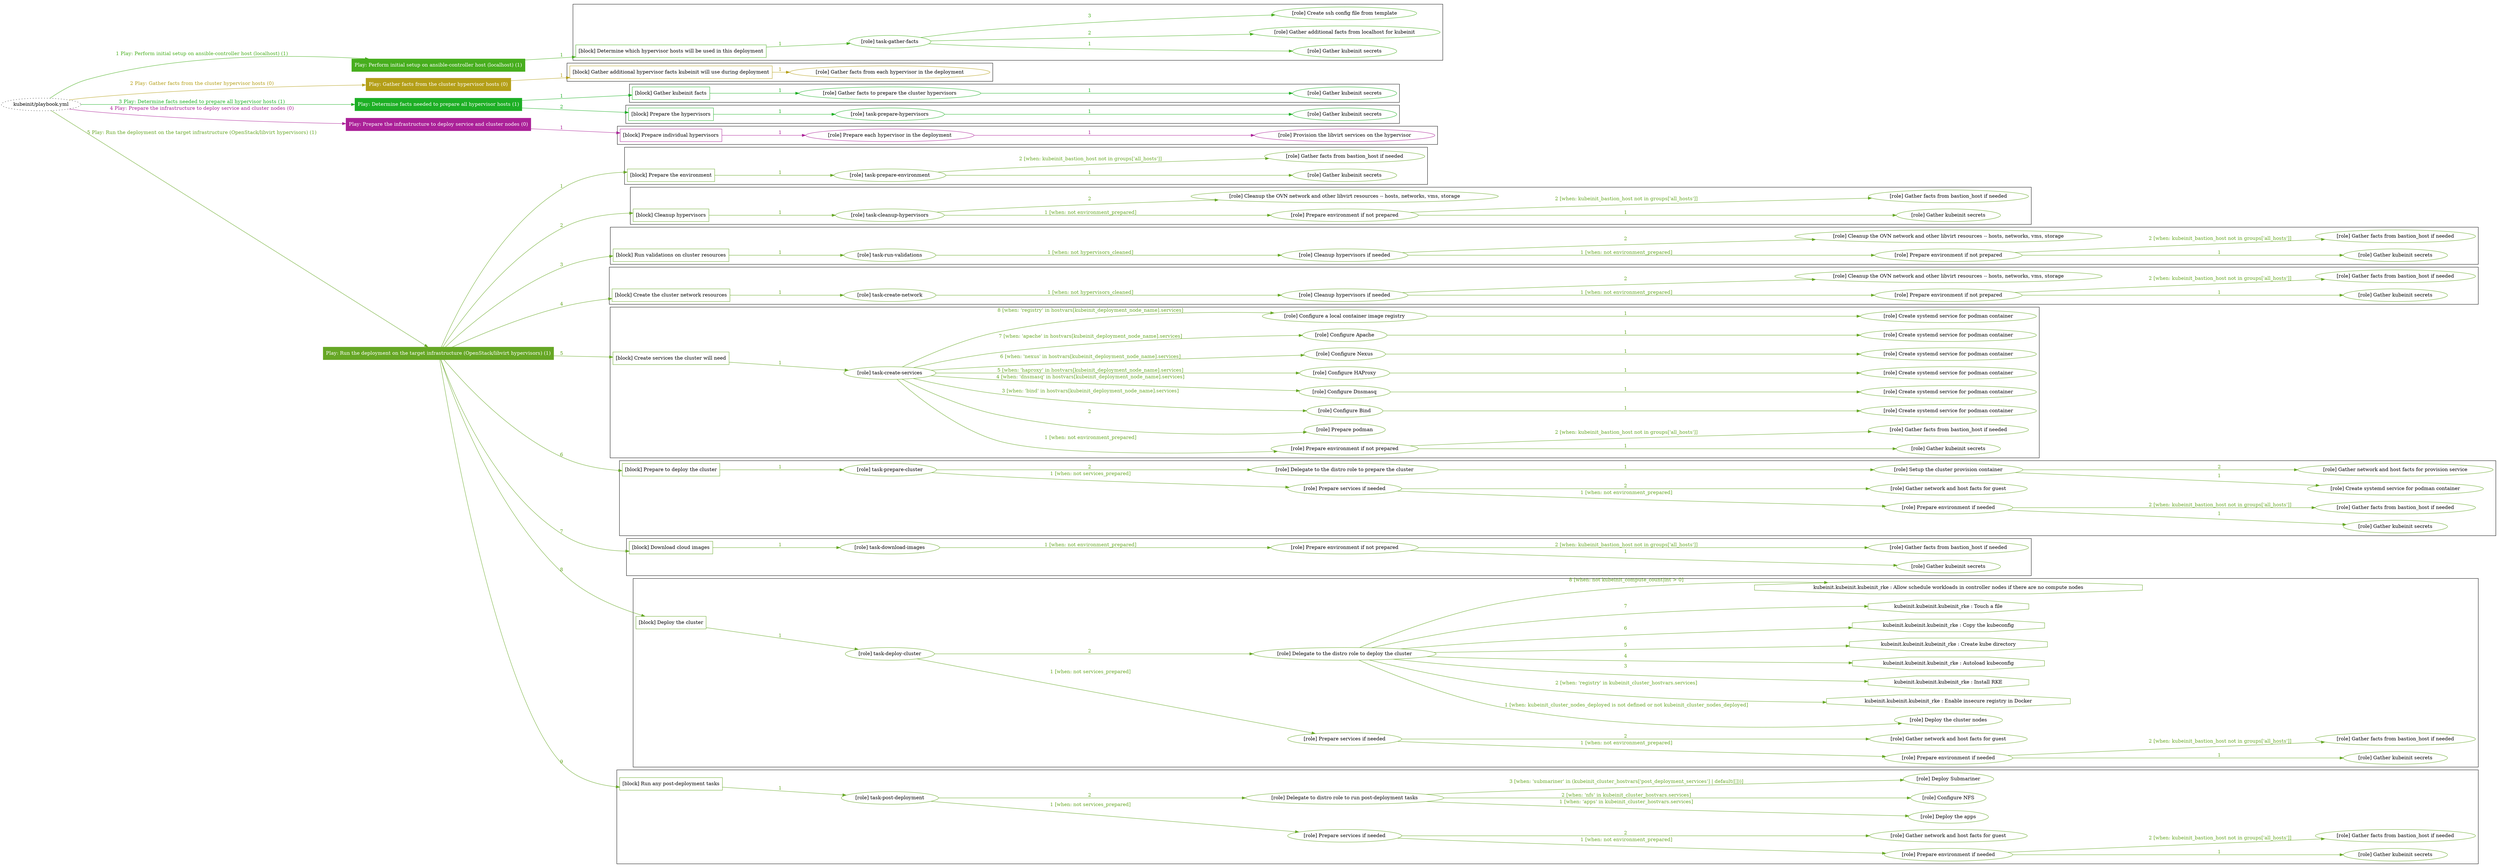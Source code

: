 digraph {
	graph [concentrate=true ordering=in rankdir=LR ratio=fill]
	edge [esep=5 sep=10]
	"kubeinit/playbook.yml" [URL="/home/runner/work/kubeinit/kubeinit/kubeinit/playbook.yml" id=playbook_a17501af style=dotted]
	"kubeinit/playbook.yml" -> play_a425b0bc [label="1 Play: Perform initial setup on ansible-controller host (localhost) (1)" color="#47ae1e" fontcolor="#47ae1e" id=edge_play_a425b0bc labeltooltip="1 Play: Perform initial setup on ansible-controller host (localhost) (1)" tooltip="1 Play: Perform initial setup on ansible-controller host (localhost) (1)"]
	subgraph "Play: Perform initial setup on ansible-controller host (localhost) (1)" {
		play_a425b0bc [label="Play: Perform initial setup on ansible-controller host (localhost) (1)" URL="/home/runner/work/kubeinit/kubeinit/kubeinit/playbook.yml" color="#47ae1e" fontcolor="#ffffff" id=play_a425b0bc shape=box style=filled tooltip=localhost]
		play_a425b0bc -> block_f30713b2 [label=1 color="#47ae1e" fontcolor="#47ae1e" id=edge_block_f30713b2 labeltooltip=1 tooltip=1]
		subgraph cluster_block_f30713b2 {
			block_f30713b2 [label="[block] Determine which hypervisor hosts will be used in this deployment" URL="/home/runner/work/kubeinit/kubeinit/kubeinit/playbook.yml" color="#47ae1e" id=block_f30713b2 labeltooltip="Determine which hypervisor hosts will be used in this deployment" shape=box tooltip="Determine which hypervisor hosts will be used in this deployment"]
			block_f30713b2 -> role_21f49ba6 [label="1 " color="#47ae1e" fontcolor="#47ae1e" id=edge_role_21f49ba6 labeltooltip="1 " tooltip="1 "]
			subgraph "task-gather-facts" {
				role_21f49ba6 [label="[role] task-gather-facts" URL="/home/runner/work/kubeinit/kubeinit/kubeinit/playbook.yml" color="#47ae1e" id=role_21f49ba6 tooltip="task-gather-facts"]
				role_21f49ba6 -> role_39035a90 [label="1 " color="#47ae1e" fontcolor="#47ae1e" id=edge_role_39035a90 labeltooltip="1 " tooltip="1 "]
				subgraph "Gather kubeinit secrets" {
					role_39035a90 [label="[role] Gather kubeinit secrets" URL="/home/runner/.ansible/collections/ansible_collections/kubeinit/kubeinit/roles/kubeinit_prepare/tasks/build_hypervisors_group.yml" color="#47ae1e" id=role_39035a90 tooltip="Gather kubeinit secrets"]
				}
				role_21f49ba6 -> role_f2910054 [label="2 " color="#47ae1e" fontcolor="#47ae1e" id=edge_role_f2910054 labeltooltip="2 " tooltip="2 "]
				subgraph "Gather additional facts from localhost for kubeinit" {
					role_f2910054 [label="[role] Gather additional facts from localhost for kubeinit" URL="/home/runner/.ansible/collections/ansible_collections/kubeinit/kubeinit/roles/kubeinit_prepare/tasks/build_hypervisors_group.yml" color="#47ae1e" id=role_f2910054 tooltip="Gather additional facts from localhost for kubeinit"]
				}
				role_21f49ba6 -> role_b19dc7e1 [label="3 " color="#47ae1e" fontcolor="#47ae1e" id=edge_role_b19dc7e1 labeltooltip="3 " tooltip="3 "]
				subgraph "Create ssh config file from template" {
					role_b19dc7e1 [label="[role] Create ssh config file from template" URL="/home/runner/.ansible/collections/ansible_collections/kubeinit/kubeinit/roles/kubeinit_prepare/tasks/build_hypervisors_group.yml" color="#47ae1e" id=role_b19dc7e1 tooltip="Create ssh config file from template"]
				}
			}
		}
	}
	"kubeinit/playbook.yml" -> play_ff141999 [label="2 Play: Gather facts from the cluster hypervisor hosts (0)" color="#b49f18" fontcolor="#b49f18" id=edge_play_ff141999 labeltooltip="2 Play: Gather facts from the cluster hypervisor hosts (0)" tooltip="2 Play: Gather facts from the cluster hypervisor hosts (0)"]
	subgraph "Play: Gather facts from the cluster hypervisor hosts (0)" {
		play_ff141999 [label="Play: Gather facts from the cluster hypervisor hosts (0)" URL="/home/runner/work/kubeinit/kubeinit/kubeinit/playbook.yml" color="#b49f18" fontcolor="#ffffff" id=play_ff141999 shape=box style=filled tooltip="Play: Gather facts from the cluster hypervisor hosts (0)"]
		play_ff141999 -> block_75dddd71 [label=1 color="#b49f18" fontcolor="#b49f18" id=edge_block_75dddd71 labeltooltip=1 tooltip=1]
		subgraph cluster_block_75dddd71 {
			block_75dddd71 [label="[block] Gather additional hypervisor facts kubeinit will use during deployment" URL="/home/runner/work/kubeinit/kubeinit/kubeinit/playbook.yml" color="#b49f18" id=block_75dddd71 labeltooltip="Gather additional hypervisor facts kubeinit will use during deployment" shape=box tooltip="Gather additional hypervisor facts kubeinit will use during deployment"]
			block_75dddd71 -> role_fde1452f [label="1 " color="#b49f18" fontcolor="#b49f18" id=edge_role_fde1452f labeltooltip="1 " tooltip="1 "]
			subgraph "Gather facts from each hypervisor in the deployment" {
				role_fde1452f [label="[role] Gather facts from each hypervisor in the deployment" URL="/home/runner/work/kubeinit/kubeinit/kubeinit/playbook.yml" color="#b49f18" id=role_fde1452f tooltip="Gather facts from each hypervisor in the deployment"]
			}
		}
	}
	"kubeinit/playbook.yml" -> play_1c02ec75 [label="3 Play: Determine facts needed to prepare all hypervisor hosts (1)" color="#1daf25" fontcolor="#1daf25" id=edge_play_1c02ec75 labeltooltip="3 Play: Determine facts needed to prepare all hypervisor hosts (1)" tooltip="3 Play: Determine facts needed to prepare all hypervisor hosts (1)"]
	subgraph "Play: Determine facts needed to prepare all hypervisor hosts (1)" {
		play_1c02ec75 [label="Play: Determine facts needed to prepare all hypervisor hosts (1)" URL="/home/runner/work/kubeinit/kubeinit/kubeinit/playbook.yml" color="#1daf25" fontcolor="#ffffff" id=play_1c02ec75 shape=box style=filled tooltip=localhost]
		play_1c02ec75 -> block_6c6e3f6b [label=1 color="#1daf25" fontcolor="#1daf25" id=edge_block_6c6e3f6b labeltooltip=1 tooltip=1]
		subgraph cluster_block_6c6e3f6b {
			block_6c6e3f6b [label="[block] Gather kubeinit facts" URL="/home/runner/work/kubeinit/kubeinit/kubeinit/playbook.yml" color="#1daf25" id=block_6c6e3f6b labeltooltip="Gather kubeinit facts" shape=box tooltip="Gather kubeinit facts"]
			block_6c6e3f6b -> role_f50adea2 [label="1 " color="#1daf25" fontcolor="#1daf25" id=edge_role_f50adea2 labeltooltip="1 " tooltip="1 "]
			subgraph "Gather facts to prepare the cluster hypervisors" {
				role_f50adea2 [label="[role] Gather facts to prepare the cluster hypervisors" URL="/home/runner/work/kubeinit/kubeinit/kubeinit/playbook.yml" color="#1daf25" id=role_f50adea2 tooltip="Gather facts to prepare the cluster hypervisors"]
				role_f50adea2 -> role_54843537 [label="1 " color="#1daf25" fontcolor="#1daf25" id=edge_role_54843537 labeltooltip="1 " tooltip="1 "]
				subgraph "Gather kubeinit secrets" {
					role_54843537 [label="[role] Gather kubeinit secrets" URL="/home/runner/.ansible/collections/ansible_collections/kubeinit/kubeinit/roles/kubeinit_prepare/tasks/gather_kubeinit_facts.yml" color="#1daf25" id=role_54843537 tooltip="Gather kubeinit secrets"]
				}
			}
		}
		play_1c02ec75 -> block_14ff261a [label=2 color="#1daf25" fontcolor="#1daf25" id=edge_block_14ff261a labeltooltip=2 tooltip=2]
		subgraph cluster_block_14ff261a {
			block_14ff261a [label="[block] Prepare the hypervisors" URL="/home/runner/work/kubeinit/kubeinit/kubeinit/playbook.yml" color="#1daf25" id=block_14ff261a labeltooltip="Prepare the hypervisors" shape=box tooltip="Prepare the hypervisors"]
			block_14ff261a -> role_8dc74bb5 [label="1 " color="#1daf25" fontcolor="#1daf25" id=edge_role_8dc74bb5 labeltooltip="1 " tooltip="1 "]
			subgraph "task-prepare-hypervisors" {
				role_8dc74bb5 [label="[role] task-prepare-hypervisors" URL="/home/runner/work/kubeinit/kubeinit/kubeinit/playbook.yml" color="#1daf25" id=role_8dc74bb5 tooltip="task-prepare-hypervisors"]
				role_8dc74bb5 -> role_51518aea [label="1 " color="#1daf25" fontcolor="#1daf25" id=edge_role_51518aea labeltooltip="1 " tooltip="1 "]
				subgraph "Gather kubeinit secrets" {
					role_51518aea [label="[role] Gather kubeinit secrets" URL="/home/runner/.ansible/collections/ansible_collections/kubeinit/kubeinit/roles/kubeinit_prepare/tasks/gather_kubeinit_facts.yml" color="#1daf25" id=role_51518aea tooltip="Gather kubeinit secrets"]
				}
			}
		}
	}
	"kubeinit/playbook.yml" -> play_9c629580 [label="4 Play: Prepare the infrastructure to deploy service and cluster nodes (0)" color="#ab2198" fontcolor="#ab2198" id=edge_play_9c629580 labeltooltip="4 Play: Prepare the infrastructure to deploy service and cluster nodes (0)" tooltip="4 Play: Prepare the infrastructure to deploy service and cluster nodes (0)"]
	subgraph "Play: Prepare the infrastructure to deploy service and cluster nodes (0)" {
		play_9c629580 [label="Play: Prepare the infrastructure to deploy service and cluster nodes (0)" URL="/home/runner/work/kubeinit/kubeinit/kubeinit/playbook.yml" color="#ab2198" fontcolor="#ffffff" id=play_9c629580 shape=box style=filled tooltip="Play: Prepare the infrastructure to deploy service and cluster nodes (0)"]
		play_9c629580 -> block_090718d2 [label=1 color="#ab2198" fontcolor="#ab2198" id=edge_block_090718d2 labeltooltip=1 tooltip=1]
		subgraph cluster_block_090718d2 {
			block_090718d2 [label="[block] Prepare individual hypervisors" URL="/home/runner/work/kubeinit/kubeinit/kubeinit/playbook.yml" color="#ab2198" id=block_090718d2 labeltooltip="Prepare individual hypervisors" shape=box tooltip="Prepare individual hypervisors"]
			block_090718d2 -> role_82b81a96 [label="1 " color="#ab2198" fontcolor="#ab2198" id=edge_role_82b81a96 labeltooltip="1 " tooltip="1 "]
			subgraph "Prepare each hypervisor in the deployment" {
				role_82b81a96 [label="[role] Prepare each hypervisor in the deployment" URL="/home/runner/work/kubeinit/kubeinit/kubeinit/playbook.yml" color="#ab2198" id=role_82b81a96 tooltip="Prepare each hypervisor in the deployment"]
				role_82b81a96 -> role_ad199af1 [label="1 " color="#ab2198" fontcolor="#ab2198" id=edge_role_ad199af1 labeltooltip="1 " tooltip="1 "]
				subgraph "Provision the libvirt services on the hypervisor" {
					role_ad199af1 [label="[role] Provision the libvirt services on the hypervisor" URL="/home/runner/.ansible/collections/ansible_collections/kubeinit/kubeinit/roles/kubeinit_prepare/tasks/prepare_hypervisor.yml" color="#ab2198" id=role_ad199af1 tooltip="Provision the libvirt services on the hypervisor"]
				}
			}
		}
	}
	"kubeinit/playbook.yml" -> play_6862c667 [label="5 Play: Run the deployment on the target infrastructure (OpenStack/libvirt hypervisors) (1)" color="#66a725" fontcolor="#66a725" id=edge_play_6862c667 labeltooltip="5 Play: Run the deployment on the target infrastructure (OpenStack/libvirt hypervisors) (1)" tooltip="5 Play: Run the deployment on the target infrastructure (OpenStack/libvirt hypervisors) (1)"]
	subgraph "Play: Run the deployment on the target infrastructure (OpenStack/libvirt hypervisors) (1)" {
		play_6862c667 [label="Play: Run the deployment on the target infrastructure (OpenStack/libvirt hypervisors) (1)" URL="/home/runner/work/kubeinit/kubeinit/kubeinit/playbook.yml" color="#66a725" fontcolor="#ffffff" id=play_6862c667 shape=box style=filled tooltip=localhost]
		play_6862c667 -> block_ff37c26b [label=1 color="#66a725" fontcolor="#66a725" id=edge_block_ff37c26b labeltooltip=1 tooltip=1]
		subgraph cluster_block_ff37c26b {
			block_ff37c26b [label="[block] Prepare the environment" URL="/home/runner/work/kubeinit/kubeinit/kubeinit/playbook.yml" color="#66a725" id=block_ff37c26b labeltooltip="Prepare the environment" shape=box tooltip="Prepare the environment"]
			block_ff37c26b -> role_331a2eb7 [label="1 " color="#66a725" fontcolor="#66a725" id=edge_role_331a2eb7 labeltooltip="1 " tooltip="1 "]
			subgraph "task-prepare-environment" {
				role_331a2eb7 [label="[role] task-prepare-environment" URL="/home/runner/work/kubeinit/kubeinit/kubeinit/playbook.yml" color="#66a725" id=role_331a2eb7 tooltip="task-prepare-environment"]
				role_331a2eb7 -> role_86209872 [label="1 " color="#66a725" fontcolor="#66a725" id=edge_role_86209872 labeltooltip="1 " tooltip="1 "]
				subgraph "Gather kubeinit secrets" {
					role_86209872 [label="[role] Gather kubeinit secrets" URL="/home/runner/.ansible/collections/ansible_collections/kubeinit/kubeinit/roles/kubeinit_prepare/tasks/gather_kubeinit_facts.yml" color="#66a725" id=role_86209872 tooltip="Gather kubeinit secrets"]
				}
				role_331a2eb7 -> role_d09ff226 [label="2 [when: kubeinit_bastion_host not in groups['all_hosts']]" color="#66a725" fontcolor="#66a725" id=edge_role_d09ff226 labeltooltip="2 [when: kubeinit_bastion_host not in groups['all_hosts']]" tooltip="2 [when: kubeinit_bastion_host not in groups['all_hosts']]"]
				subgraph "Gather facts from bastion_host if needed" {
					role_d09ff226 [label="[role] Gather facts from bastion_host if needed" URL="/home/runner/.ansible/collections/ansible_collections/kubeinit/kubeinit/roles/kubeinit_prepare/tasks/main.yml" color="#66a725" id=role_d09ff226 tooltip="Gather facts from bastion_host if needed"]
				}
			}
		}
		play_6862c667 -> block_8e8c7e09 [label=2 color="#66a725" fontcolor="#66a725" id=edge_block_8e8c7e09 labeltooltip=2 tooltip=2]
		subgraph cluster_block_8e8c7e09 {
			block_8e8c7e09 [label="[block] Cleanup hypervisors" URL="/home/runner/work/kubeinit/kubeinit/kubeinit/playbook.yml" color="#66a725" id=block_8e8c7e09 labeltooltip="Cleanup hypervisors" shape=box tooltip="Cleanup hypervisors"]
			block_8e8c7e09 -> role_cde73406 [label="1 " color="#66a725" fontcolor="#66a725" id=edge_role_cde73406 labeltooltip="1 " tooltip="1 "]
			subgraph "task-cleanup-hypervisors" {
				role_cde73406 [label="[role] task-cleanup-hypervisors" URL="/home/runner/work/kubeinit/kubeinit/kubeinit/playbook.yml" color="#66a725" id=role_cde73406 tooltip="task-cleanup-hypervisors"]
				role_cde73406 -> role_78aa7196 [label="1 [when: not environment_prepared]" color="#66a725" fontcolor="#66a725" id=edge_role_78aa7196 labeltooltip="1 [when: not environment_prepared]" tooltip="1 [when: not environment_prepared]"]
				subgraph "Prepare environment if not prepared" {
					role_78aa7196 [label="[role] Prepare environment if not prepared" URL="/home/runner/.ansible/collections/ansible_collections/kubeinit/kubeinit/roles/kubeinit_libvirt/tasks/cleanup_hypervisors.yml" color="#66a725" id=role_78aa7196 tooltip="Prepare environment if not prepared"]
					role_78aa7196 -> role_6d16c67d [label="1 " color="#66a725" fontcolor="#66a725" id=edge_role_6d16c67d labeltooltip="1 " tooltip="1 "]
					subgraph "Gather kubeinit secrets" {
						role_6d16c67d [label="[role] Gather kubeinit secrets" URL="/home/runner/.ansible/collections/ansible_collections/kubeinit/kubeinit/roles/kubeinit_prepare/tasks/gather_kubeinit_facts.yml" color="#66a725" id=role_6d16c67d tooltip="Gather kubeinit secrets"]
					}
					role_78aa7196 -> role_93374717 [label="2 [when: kubeinit_bastion_host not in groups['all_hosts']]" color="#66a725" fontcolor="#66a725" id=edge_role_93374717 labeltooltip="2 [when: kubeinit_bastion_host not in groups['all_hosts']]" tooltip="2 [when: kubeinit_bastion_host not in groups['all_hosts']]"]
					subgraph "Gather facts from bastion_host if needed" {
						role_93374717 [label="[role] Gather facts from bastion_host if needed" URL="/home/runner/.ansible/collections/ansible_collections/kubeinit/kubeinit/roles/kubeinit_prepare/tasks/main.yml" color="#66a725" id=role_93374717 tooltip="Gather facts from bastion_host if needed"]
					}
				}
				role_cde73406 -> role_2cb2236b [label="2 " color="#66a725" fontcolor="#66a725" id=edge_role_2cb2236b labeltooltip="2 " tooltip="2 "]
				subgraph "Cleanup the OVN network and other libvirt resources -- hosts, networks, vms, storage" {
					role_2cb2236b [label="[role] Cleanup the OVN network and other libvirt resources -- hosts, networks, vms, storage" URL="/home/runner/.ansible/collections/ansible_collections/kubeinit/kubeinit/roles/kubeinit_libvirt/tasks/cleanup_hypervisors.yml" color="#66a725" id=role_2cb2236b tooltip="Cleanup the OVN network and other libvirt resources -- hosts, networks, vms, storage"]
				}
			}
		}
		play_6862c667 -> block_8ee22a8a [label=3 color="#66a725" fontcolor="#66a725" id=edge_block_8ee22a8a labeltooltip=3 tooltip=3]
		subgraph cluster_block_8ee22a8a {
			block_8ee22a8a [label="[block] Run validations on cluster resources" URL="/home/runner/work/kubeinit/kubeinit/kubeinit/playbook.yml" color="#66a725" id=block_8ee22a8a labeltooltip="Run validations on cluster resources" shape=box tooltip="Run validations on cluster resources"]
			block_8ee22a8a -> role_f00c31df [label="1 " color="#66a725" fontcolor="#66a725" id=edge_role_f00c31df labeltooltip="1 " tooltip="1 "]
			subgraph "task-run-validations" {
				role_f00c31df [label="[role] task-run-validations" URL="/home/runner/work/kubeinit/kubeinit/kubeinit/playbook.yml" color="#66a725" id=role_f00c31df tooltip="task-run-validations"]
				role_f00c31df -> role_d36bffa2 [label="1 [when: not hypervisors_cleaned]" color="#66a725" fontcolor="#66a725" id=edge_role_d36bffa2 labeltooltip="1 [when: not hypervisors_cleaned]" tooltip="1 [when: not hypervisors_cleaned]"]
				subgraph "Cleanup hypervisors if needed" {
					role_d36bffa2 [label="[role] Cleanup hypervisors if needed" URL="/home/runner/.ansible/collections/ansible_collections/kubeinit/kubeinit/roles/kubeinit_validations/tasks/main.yml" color="#66a725" id=role_d36bffa2 tooltip="Cleanup hypervisors if needed"]
					role_d36bffa2 -> role_ab615abd [label="1 [when: not environment_prepared]" color="#66a725" fontcolor="#66a725" id=edge_role_ab615abd labeltooltip="1 [when: not environment_prepared]" tooltip="1 [when: not environment_prepared]"]
					subgraph "Prepare environment if not prepared" {
						role_ab615abd [label="[role] Prepare environment if not prepared" URL="/home/runner/.ansible/collections/ansible_collections/kubeinit/kubeinit/roles/kubeinit_libvirt/tasks/cleanup_hypervisors.yml" color="#66a725" id=role_ab615abd tooltip="Prepare environment if not prepared"]
						role_ab615abd -> role_02e88f71 [label="1 " color="#66a725" fontcolor="#66a725" id=edge_role_02e88f71 labeltooltip="1 " tooltip="1 "]
						subgraph "Gather kubeinit secrets" {
							role_02e88f71 [label="[role] Gather kubeinit secrets" URL="/home/runner/.ansible/collections/ansible_collections/kubeinit/kubeinit/roles/kubeinit_prepare/tasks/gather_kubeinit_facts.yml" color="#66a725" id=role_02e88f71 tooltip="Gather kubeinit secrets"]
						}
						role_ab615abd -> role_0ace9cf5 [label="2 [when: kubeinit_bastion_host not in groups['all_hosts']]" color="#66a725" fontcolor="#66a725" id=edge_role_0ace9cf5 labeltooltip="2 [when: kubeinit_bastion_host not in groups['all_hosts']]" tooltip="2 [when: kubeinit_bastion_host not in groups['all_hosts']]"]
						subgraph "Gather facts from bastion_host if needed" {
							role_0ace9cf5 [label="[role] Gather facts from bastion_host if needed" URL="/home/runner/.ansible/collections/ansible_collections/kubeinit/kubeinit/roles/kubeinit_prepare/tasks/main.yml" color="#66a725" id=role_0ace9cf5 tooltip="Gather facts from bastion_host if needed"]
						}
					}
					role_d36bffa2 -> role_b1eb4d47 [label="2 " color="#66a725" fontcolor="#66a725" id=edge_role_b1eb4d47 labeltooltip="2 " tooltip="2 "]
					subgraph "Cleanup the OVN network and other libvirt resources -- hosts, networks, vms, storage" {
						role_b1eb4d47 [label="[role] Cleanup the OVN network and other libvirt resources -- hosts, networks, vms, storage" URL="/home/runner/.ansible/collections/ansible_collections/kubeinit/kubeinit/roles/kubeinit_libvirt/tasks/cleanup_hypervisors.yml" color="#66a725" id=role_b1eb4d47 tooltip="Cleanup the OVN network and other libvirt resources -- hosts, networks, vms, storage"]
					}
				}
			}
		}
		play_6862c667 -> block_31763632 [label=4 color="#66a725" fontcolor="#66a725" id=edge_block_31763632 labeltooltip=4 tooltip=4]
		subgraph cluster_block_31763632 {
			block_31763632 [label="[block] Create the cluster network resources" URL="/home/runner/work/kubeinit/kubeinit/kubeinit/playbook.yml" color="#66a725" id=block_31763632 labeltooltip="Create the cluster network resources" shape=box tooltip="Create the cluster network resources"]
			block_31763632 -> role_ea3125db [label="1 " color="#66a725" fontcolor="#66a725" id=edge_role_ea3125db labeltooltip="1 " tooltip="1 "]
			subgraph "task-create-network" {
				role_ea3125db [label="[role] task-create-network" URL="/home/runner/work/kubeinit/kubeinit/kubeinit/playbook.yml" color="#66a725" id=role_ea3125db tooltip="task-create-network"]
				role_ea3125db -> role_82caabde [label="1 [when: not hypervisors_cleaned]" color="#66a725" fontcolor="#66a725" id=edge_role_82caabde labeltooltip="1 [when: not hypervisors_cleaned]" tooltip="1 [when: not hypervisors_cleaned]"]
				subgraph "Cleanup hypervisors if needed" {
					role_82caabde [label="[role] Cleanup hypervisors if needed" URL="/home/runner/.ansible/collections/ansible_collections/kubeinit/kubeinit/roles/kubeinit_libvirt/tasks/create_network.yml" color="#66a725" id=role_82caabde tooltip="Cleanup hypervisors if needed"]
					role_82caabde -> role_e915fe1d [label="1 [when: not environment_prepared]" color="#66a725" fontcolor="#66a725" id=edge_role_e915fe1d labeltooltip="1 [when: not environment_prepared]" tooltip="1 [when: not environment_prepared]"]
					subgraph "Prepare environment if not prepared" {
						role_e915fe1d [label="[role] Prepare environment if not prepared" URL="/home/runner/.ansible/collections/ansible_collections/kubeinit/kubeinit/roles/kubeinit_libvirt/tasks/cleanup_hypervisors.yml" color="#66a725" id=role_e915fe1d tooltip="Prepare environment if not prepared"]
						role_e915fe1d -> role_2a0c9ef2 [label="1 " color="#66a725" fontcolor="#66a725" id=edge_role_2a0c9ef2 labeltooltip="1 " tooltip="1 "]
						subgraph "Gather kubeinit secrets" {
							role_2a0c9ef2 [label="[role] Gather kubeinit secrets" URL="/home/runner/.ansible/collections/ansible_collections/kubeinit/kubeinit/roles/kubeinit_prepare/tasks/gather_kubeinit_facts.yml" color="#66a725" id=role_2a0c9ef2 tooltip="Gather kubeinit secrets"]
						}
						role_e915fe1d -> role_aa5284b7 [label="2 [when: kubeinit_bastion_host not in groups['all_hosts']]" color="#66a725" fontcolor="#66a725" id=edge_role_aa5284b7 labeltooltip="2 [when: kubeinit_bastion_host not in groups['all_hosts']]" tooltip="2 [when: kubeinit_bastion_host not in groups['all_hosts']]"]
						subgraph "Gather facts from bastion_host if needed" {
							role_aa5284b7 [label="[role] Gather facts from bastion_host if needed" URL="/home/runner/.ansible/collections/ansible_collections/kubeinit/kubeinit/roles/kubeinit_prepare/tasks/main.yml" color="#66a725" id=role_aa5284b7 tooltip="Gather facts from bastion_host if needed"]
						}
					}
					role_82caabde -> role_c03de298 [label="2 " color="#66a725" fontcolor="#66a725" id=edge_role_c03de298 labeltooltip="2 " tooltip="2 "]
					subgraph "Cleanup the OVN network and other libvirt resources -- hosts, networks, vms, storage" {
						role_c03de298 [label="[role] Cleanup the OVN network and other libvirt resources -- hosts, networks, vms, storage" URL="/home/runner/.ansible/collections/ansible_collections/kubeinit/kubeinit/roles/kubeinit_libvirt/tasks/cleanup_hypervisors.yml" color="#66a725" id=role_c03de298 tooltip="Cleanup the OVN network and other libvirt resources -- hosts, networks, vms, storage"]
					}
				}
			}
		}
		play_6862c667 -> block_f4686b09 [label=5 color="#66a725" fontcolor="#66a725" id=edge_block_f4686b09 labeltooltip=5 tooltip=5]
		subgraph cluster_block_f4686b09 {
			block_f4686b09 [label="[block] Create services the cluster will need" URL="/home/runner/work/kubeinit/kubeinit/kubeinit/playbook.yml" color="#66a725" id=block_f4686b09 labeltooltip="Create services the cluster will need" shape=box tooltip="Create services the cluster will need"]
			block_f4686b09 -> role_833e6f4a [label="1 " color="#66a725" fontcolor="#66a725" id=edge_role_833e6f4a labeltooltip="1 " tooltip="1 "]
			subgraph "task-create-services" {
				role_833e6f4a [label="[role] task-create-services" URL="/home/runner/work/kubeinit/kubeinit/kubeinit/playbook.yml" color="#66a725" id=role_833e6f4a tooltip="task-create-services"]
				role_833e6f4a -> role_0470b2de [label="1 [when: not environment_prepared]" color="#66a725" fontcolor="#66a725" id=edge_role_0470b2de labeltooltip="1 [when: not environment_prepared]" tooltip="1 [when: not environment_prepared]"]
				subgraph "Prepare environment if not prepared" {
					role_0470b2de [label="[role] Prepare environment if not prepared" URL="/home/runner/.ansible/collections/ansible_collections/kubeinit/kubeinit/roles/kubeinit_services/tasks/main.yml" color="#66a725" id=role_0470b2de tooltip="Prepare environment if not prepared"]
					role_0470b2de -> role_0845f33a [label="1 " color="#66a725" fontcolor="#66a725" id=edge_role_0845f33a labeltooltip="1 " tooltip="1 "]
					subgraph "Gather kubeinit secrets" {
						role_0845f33a [label="[role] Gather kubeinit secrets" URL="/home/runner/.ansible/collections/ansible_collections/kubeinit/kubeinit/roles/kubeinit_prepare/tasks/gather_kubeinit_facts.yml" color="#66a725" id=role_0845f33a tooltip="Gather kubeinit secrets"]
					}
					role_0470b2de -> role_fc055291 [label="2 [when: kubeinit_bastion_host not in groups['all_hosts']]" color="#66a725" fontcolor="#66a725" id=edge_role_fc055291 labeltooltip="2 [when: kubeinit_bastion_host not in groups['all_hosts']]" tooltip="2 [when: kubeinit_bastion_host not in groups['all_hosts']]"]
					subgraph "Gather facts from bastion_host if needed" {
						role_fc055291 [label="[role] Gather facts from bastion_host if needed" URL="/home/runner/.ansible/collections/ansible_collections/kubeinit/kubeinit/roles/kubeinit_prepare/tasks/main.yml" color="#66a725" id=role_fc055291 tooltip="Gather facts from bastion_host if needed"]
					}
				}
				role_833e6f4a -> role_fbb5a46b [label="2 " color="#66a725" fontcolor="#66a725" id=edge_role_fbb5a46b labeltooltip="2 " tooltip="2 "]
				subgraph "Prepare podman" {
					role_fbb5a46b [label="[role] Prepare podman" URL="/home/runner/.ansible/collections/ansible_collections/kubeinit/kubeinit/roles/kubeinit_services/tasks/00_create_service_pod.yml" color="#66a725" id=role_fbb5a46b tooltip="Prepare podman"]
				}
				role_833e6f4a -> role_197f97fe [label="3 [when: 'bind' in hostvars[kubeinit_deployment_node_name].services]" color="#66a725" fontcolor="#66a725" id=edge_role_197f97fe labeltooltip="3 [when: 'bind' in hostvars[kubeinit_deployment_node_name].services]" tooltip="3 [when: 'bind' in hostvars[kubeinit_deployment_node_name].services]"]
				subgraph "Configure Bind" {
					role_197f97fe [label="[role] Configure Bind" URL="/home/runner/.ansible/collections/ansible_collections/kubeinit/kubeinit/roles/kubeinit_services/tasks/start_services_containers.yml" color="#66a725" id=role_197f97fe tooltip="Configure Bind"]
					role_197f97fe -> role_156ed477 [label="1 " color="#66a725" fontcolor="#66a725" id=edge_role_156ed477 labeltooltip="1 " tooltip="1 "]
					subgraph "Create systemd service for podman container" {
						role_156ed477 [label="[role] Create systemd service for podman container" URL="/home/runner/.ansible/collections/ansible_collections/kubeinit/kubeinit/roles/kubeinit_bind/tasks/main.yml" color="#66a725" id=role_156ed477 tooltip="Create systemd service for podman container"]
					}
				}
				role_833e6f4a -> role_e2a2a304 [label="4 [when: 'dnsmasq' in hostvars[kubeinit_deployment_node_name].services]" color="#66a725" fontcolor="#66a725" id=edge_role_e2a2a304 labeltooltip="4 [when: 'dnsmasq' in hostvars[kubeinit_deployment_node_name].services]" tooltip="4 [when: 'dnsmasq' in hostvars[kubeinit_deployment_node_name].services]"]
				subgraph "Configure Dnsmasq" {
					role_e2a2a304 [label="[role] Configure Dnsmasq" URL="/home/runner/.ansible/collections/ansible_collections/kubeinit/kubeinit/roles/kubeinit_services/tasks/start_services_containers.yml" color="#66a725" id=role_e2a2a304 tooltip="Configure Dnsmasq"]
					role_e2a2a304 -> role_58482ee5 [label="1 " color="#66a725" fontcolor="#66a725" id=edge_role_58482ee5 labeltooltip="1 " tooltip="1 "]
					subgraph "Create systemd service for podman container" {
						role_58482ee5 [label="[role] Create systemd service for podman container" URL="/home/runner/.ansible/collections/ansible_collections/kubeinit/kubeinit/roles/kubeinit_dnsmasq/tasks/main.yml" color="#66a725" id=role_58482ee5 tooltip="Create systemd service for podman container"]
					}
				}
				role_833e6f4a -> role_3206b398 [label="5 [when: 'haproxy' in hostvars[kubeinit_deployment_node_name].services]" color="#66a725" fontcolor="#66a725" id=edge_role_3206b398 labeltooltip="5 [when: 'haproxy' in hostvars[kubeinit_deployment_node_name].services]" tooltip="5 [when: 'haproxy' in hostvars[kubeinit_deployment_node_name].services]"]
				subgraph "Configure HAProxy" {
					role_3206b398 [label="[role] Configure HAProxy" URL="/home/runner/.ansible/collections/ansible_collections/kubeinit/kubeinit/roles/kubeinit_services/tasks/start_services_containers.yml" color="#66a725" id=role_3206b398 tooltip="Configure HAProxy"]
					role_3206b398 -> role_a17c1419 [label="1 " color="#66a725" fontcolor="#66a725" id=edge_role_a17c1419 labeltooltip="1 " tooltip="1 "]
					subgraph "Create systemd service for podman container" {
						role_a17c1419 [label="[role] Create systemd service for podman container" URL="/home/runner/.ansible/collections/ansible_collections/kubeinit/kubeinit/roles/kubeinit_haproxy/tasks/main.yml" color="#66a725" id=role_a17c1419 tooltip="Create systemd service for podman container"]
					}
				}
				role_833e6f4a -> role_7999ce74 [label="6 [when: 'nexus' in hostvars[kubeinit_deployment_node_name].services]" color="#66a725" fontcolor="#66a725" id=edge_role_7999ce74 labeltooltip="6 [when: 'nexus' in hostvars[kubeinit_deployment_node_name].services]" tooltip="6 [when: 'nexus' in hostvars[kubeinit_deployment_node_name].services]"]
				subgraph "Configure Nexus" {
					role_7999ce74 [label="[role] Configure Nexus" URL="/home/runner/.ansible/collections/ansible_collections/kubeinit/kubeinit/roles/kubeinit_services/tasks/start_services_containers.yml" color="#66a725" id=role_7999ce74 tooltip="Configure Nexus"]
					role_7999ce74 -> role_3c37fe48 [label="1 " color="#66a725" fontcolor="#66a725" id=edge_role_3c37fe48 labeltooltip="1 " tooltip="1 "]
					subgraph "Create systemd service for podman container" {
						role_3c37fe48 [label="[role] Create systemd service for podman container" URL="/home/runner/.ansible/collections/ansible_collections/kubeinit/kubeinit/roles/kubeinit_nexus/tasks/main.yml" color="#66a725" id=role_3c37fe48 tooltip="Create systemd service for podman container"]
					}
				}
				role_833e6f4a -> role_ea4feefc [label="7 [when: 'apache' in hostvars[kubeinit_deployment_node_name].services]" color="#66a725" fontcolor="#66a725" id=edge_role_ea4feefc labeltooltip="7 [when: 'apache' in hostvars[kubeinit_deployment_node_name].services]" tooltip="7 [when: 'apache' in hostvars[kubeinit_deployment_node_name].services]"]
				subgraph "Configure Apache" {
					role_ea4feefc [label="[role] Configure Apache" URL="/home/runner/.ansible/collections/ansible_collections/kubeinit/kubeinit/roles/kubeinit_services/tasks/start_services_containers.yml" color="#66a725" id=role_ea4feefc tooltip="Configure Apache"]
					role_ea4feefc -> role_f9ad67cc [label="1 " color="#66a725" fontcolor="#66a725" id=edge_role_f9ad67cc labeltooltip="1 " tooltip="1 "]
					subgraph "Create systemd service for podman container" {
						role_f9ad67cc [label="[role] Create systemd service for podman container" URL="/home/runner/.ansible/collections/ansible_collections/kubeinit/kubeinit/roles/kubeinit_apache/tasks/main.yml" color="#66a725" id=role_f9ad67cc tooltip="Create systemd service for podman container"]
					}
				}
				role_833e6f4a -> role_53ea17f0 [label="8 [when: 'registry' in hostvars[kubeinit_deployment_node_name].services]" color="#66a725" fontcolor="#66a725" id=edge_role_53ea17f0 labeltooltip="8 [when: 'registry' in hostvars[kubeinit_deployment_node_name].services]" tooltip="8 [when: 'registry' in hostvars[kubeinit_deployment_node_name].services]"]
				subgraph "Configure a local container image registry" {
					role_53ea17f0 [label="[role] Configure a local container image registry" URL="/home/runner/.ansible/collections/ansible_collections/kubeinit/kubeinit/roles/kubeinit_services/tasks/start_services_containers.yml" color="#66a725" id=role_53ea17f0 tooltip="Configure a local container image registry"]
					role_53ea17f0 -> role_e7ce8ce9 [label="1 " color="#66a725" fontcolor="#66a725" id=edge_role_e7ce8ce9 labeltooltip="1 " tooltip="1 "]
					subgraph "Create systemd service for podman container" {
						role_e7ce8ce9 [label="[role] Create systemd service for podman container" URL="/home/runner/.ansible/collections/ansible_collections/kubeinit/kubeinit/roles/kubeinit_registry/tasks/main.yml" color="#66a725" id=role_e7ce8ce9 tooltip="Create systemd service for podman container"]
					}
				}
			}
		}
		play_6862c667 -> block_803d160e [label=6 color="#66a725" fontcolor="#66a725" id=edge_block_803d160e labeltooltip=6 tooltip=6]
		subgraph cluster_block_803d160e {
			block_803d160e [label="[block] Prepare to deploy the cluster" URL="/home/runner/work/kubeinit/kubeinit/kubeinit/playbook.yml" color="#66a725" id=block_803d160e labeltooltip="Prepare to deploy the cluster" shape=box tooltip="Prepare to deploy the cluster"]
			block_803d160e -> role_82865b90 [label="1 " color="#66a725" fontcolor="#66a725" id=edge_role_82865b90 labeltooltip="1 " tooltip="1 "]
			subgraph "task-prepare-cluster" {
				role_82865b90 [label="[role] task-prepare-cluster" URL="/home/runner/work/kubeinit/kubeinit/kubeinit/playbook.yml" color="#66a725" id=role_82865b90 tooltip="task-prepare-cluster"]
				role_82865b90 -> role_f805be21 [label="1 [when: not services_prepared]" color="#66a725" fontcolor="#66a725" id=edge_role_f805be21 labeltooltip="1 [when: not services_prepared]" tooltip="1 [when: not services_prepared]"]
				subgraph "Prepare services if needed" {
					role_f805be21 [label="[role] Prepare services if needed" URL="/home/runner/.ansible/collections/ansible_collections/kubeinit/kubeinit/roles/kubeinit_prepare/tasks/prepare_cluster.yml" color="#66a725" id=role_f805be21 tooltip="Prepare services if needed"]
					role_f805be21 -> role_5bef09c6 [label="1 [when: not environment_prepared]" color="#66a725" fontcolor="#66a725" id=edge_role_5bef09c6 labeltooltip="1 [when: not environment_prepared]" tooltip="1 [when: not environment_prepared]"]
					subgraph "Prepare environment if needed" {
						role_5bef09c6 [label="[role] Prepare environment if needed" URL="/home/runner/.ansible/collections/ansible_collections/kubeinit/kubeinit/roles/kubeinit_services/tasks/prepare_services.yml" color="#66a725" id=role_5bef09c6 tooltip="Prepare environment if needed"]
						role_5bef09c6 -> role_b2b9bef1 [label="1 " color="#66a725" fontcolor="#66a725" id=edge_role_b2b9bef1 labeltooltip="1 " tooltip="1 "]
						subgraph "Gather kubeinit secrets" {
							role_b2b9bef1 [label="[role] Gather kubeinit secrets" URL="/home/runner/.ansible/collections/ansible_collections/kubeinit/kubeinit/roles/kubeinit_prepare/tasks/gather_kubeinit_facts.yml" color="#66a725" id=role_b2b9bef1 tooltip="Gather kubeinit secrets"]
						}
						role_5bef09c6 -> role_bf205973 [label="2 [when: kubeinit_bastion_host not in groups['all_hosts']]" color="#66a725" fontcolor="#66a725" id=edge_role_bf205973 labeltooltip="2 [when: kubeinit_bastion_host not in groups['all_hosts']]" tooltip="2 [when: kubeinit_bastion_host not in groups['all_hosts']]"]
						subgraph "Gather facts from bastion_host if needed" {
							role_bf205973 [label="[role] Gather facts from bastion_host if needed" URL="/home/runner/.ansible/collections/ansible_collections/kubeinit/kubeinit/roles/kubeinit_prepare/tasks/main.yml" color="#66a725" id=role_bf205973 tooltip="Gather facts from bastion_host if needed"]
						}
					}
					role_f805be21 -> role_dc6b4b3f [label="2 " color="#66a725" fontcolor="#66a725" id=edge_role_dc6b4b3f labeltooltip="2 " tooltip="2 "]
					subgraph "Gather network and host facts for guest" {
						role_dc6b4b3f [label="[role] Gather network and host facts for guest" URL="/home/runner/.ansible/collections/ansible_collections/kubeinit/kubeinit/roles/kubeinit_services/tasks/prepare_services.yml" color="#66a725" id=role_dc6b4b3f tooltip="Gather network and host facts for guest"]
					}
				}
				role_82865b90 -> role_bf1aad00 [label="2 " color="#66a725" fontcolor="#66a725" id=edge_role_bf1aad00 labeltooltip="2 " tooltip="2 "]
				subgraph "Delegate to the distro role to prepare the cluster" {
					role_bf1aad00 [label="[role] Delegate to the distro role to prepare the cluster" URL="/home/runner/.ansible/collections/ansible_collections/kubeinit/kubeinit/roles/kubeinit_prepare/tasks/prepare_cluster.yml" color="#66a725" id=role_bf1aad00 tooltip="Delegate to the distro role to prepare the cluster"]
					role_bf1aad00 -> role_84c1441e [label="1 " color="#66a725" fontcolor="#66a725" id=edge_role_84c1441e labeltooltip="1 " tooltip="1 "]
					subgraph "Setup the cluster provision container" {
						role_84c1441e [label="[role] Setup the cluster provision container" URL="/home/runner/.ansible/collections/ansible_collections/kubeinit/kubeinit/roles/kubeinit_rke/tasks/prepare_cluster.yml" color="#66a725" id=role_84c1441e tooltip="Setup the cluster provision container"]
						role_84c1441e -> role_40c089d0 [label="1 " color="#66a725" fontcolor="#66a725" id=edge_role_40c089d0 labeltooltip="1 " tooltip="1 "]
						subgraph "Create systemd service for podman container" {
							role_40c089d0 [label="[role] Create systemd service for podman container" URL="/home/runner/.ansible/collections/ansible_collections/kubeinit/kubeinit/roles/kubeinit_services/tasks/create_provision_container.yml" color="#66a725" id=role_40c089d0 tooltip="Create systemd service for podman container"]
						}
						role_84c1441e -> role_e625322d [label="2 " color="#66a725" fontcolor="#66a725" id=edge_role_e625322d labeltooltip="2 " tooltip="2 "]
						subgraph "Gather network and host facts for provision service" {
							role_e625322d [label="[role] Gather network and host facts for provision service" URL="/home/runner/.ansible/collections/ansible_collections/kubeinit/kubeinit/roles/kubeinit_services/tasks/create_provision_container.yml" color="#66a725" id=role_e625322d tooltip="Gather network and host facts for provision service"]
						}
					}
				}
			}
		}
		play_6862c667 -> block_e2d589c9 [label=7 color="#66a725" fontcolor="#66a725" id=edge_block_e2d589c9 labeltooltip=7 tooltip=7]
		subgraph cluster_block_e2d589c9 {
			block_e2d589c9 [label="[block] Download cloud images" URL="/home/runner/work/kubeinit/kubeinit/kubeinit/playbook.yml" color="#66a725" id=block_e2d589c9 labeltooltip="Download cloud images" shape=box tooltip="Download cloud images"]
			block_e2d589c9 -> role_d75f4612 [label="1 " color="#66a725" fontcolor="#66a725" id=edge_role_d75f4612 labeltooltip="1 " tooltip="1 "]
			subgraph "task-download-images" {
				role_d75f4612 [label="[role] task-download-images" URL="/home/runner/work/kubeinit/kubeinit/kubeinit/playbook.yml" color="#66a725" id=role_d75f4612 tooltip="task-download-images"]
				role_d75f4612 -> role_818ee013 [label="1 [when: not environment_prepared]" color="#66a725" fontcolor="#66a725" id=edge_role_818ee013 labeltooltip="1 [when: not environment_prepared]" tooltip="1 [when: not environment_prepared]"]
				subgraph "Prepare environment if not prepared" {
					role_818ee013 [label="[role] Prepare environment if not prepared" URL="/home/runner/.ansible/collections/ansible_collections/kubeinit/kubeinit/roles/kubeinit_libvirt/tasks/download_cloud_images.yml" color="#66a725" id=role_818ee013 tooltip="Prepare environment if not prepared"]
					role_818ee013 -> role_ed296dc4 [label="1 " color="#66a725" fontcolor="#66a725" id=edge_role_ed296dc4 labeltooltip="1 " tooltip="1 "]
					subgraph "Gather kubeinit secrets" {
						role_ed296dc4 [label="[role] Gather kubeinit secrets" URL="/home/runner/.ansible/collections/ansible_collections/kubeinit/kubeinit/roles/kubeinit_prepare/tasks/gather_kubeinit_facts.yml" color="#66a725" id=role_ed296dc4 tooltip="Gather kubeinit secrets"]
					}
					role_818ee013 -> role_0e1adf79 [label="2 [when: kubeinit_bastion_host not in groups['all_hosts']]" color="#66a725" fontcolor="#66a725" id=edge_role_0e1adf79 labeltooltip="2 [when: kubeinit_bastion_host not in groups['all_hosts']]" tooltip="2 [when: kubeinit_bastion_host not in groups['all_hosts']]"]
					subgraph "Gather facts from bastion_host if needed" {
						role_0e1adf79 [label="[role] Gather facts from bastion_host if needed" URL="/home/runner/.ansible/collections/ansible_collections/kubeinit/kubeinit/roles/kubeinit_prepare/tasks/main.yml" color="#66a725" id=role_0e1adf79 tooltip="Gather facts from bastion_host if needed"]
					}
				}
			}
		}
		play_6862c667 -> block_0fbbf7e3 [label=8 color="#66a725" fontcolor="#66a725" id=edge_block_0fbbf7e3 labeltooltip=8 tooltip=8]
		subgraph cluster_block_0fbbf7e3 {
			block_0fbbf7e3 [label="[block] Deploy the cluster" URL="/home/runner/work/kubeinit/kubeinit/kubeinit/playbook.yml" color="#66a725" id=block_0fbbf7e3 labeltooltip="Deploy the cluster" shape=box tooltip="Deploy the cluster"]
			block_0fbbf7e3 -> role_1a9677ff [label="1 " color="#66a725" fontcolor="#66a725" id=edge_role_1a9677ff labeltooltip="1 " tooltip="1 "]
			subgraph "task-deploy-cluster" {
				role_1a9677ff [label="[role] task-deploy-cluster" URL="/home/runner/work/kubeinit/kubeinit/kubeinit/playbook.yml" color="#66a725" id=role_1a9677ff tooltip="task-deploy-cluster"]
				role_1a9677ff -> role_5ab8265a [label="1 [when: not services_prepared]" color="#66a725" fontcolor="#66a725" id=edge_role_5ab8265a labeltooltip="1 [when: not services_prepared]" tooltip="1 [when: not services_prepared]"]
				subgraph "Prepare services if needed" {
					role_5ab8265a [label="[role] Prepare services if needed" URL="/home/runner/.ansible/collections/ansible_collections/kubeinit/kubeinit/roles/kubeinit_prepare/tasks/deploy_cluster.yml" color="#66a725" id=role_5ab8265a tooltip="Prepare services if needed"]
					role_5ab8265a -> role_b8685722 [label="1 [when: not environment_prepared]" color="#66a725" fontcolor="#66a725" id=edge_role_b8685722 labeltooltip="1 [when: not environment_prepared]" tooltip="1 [when: not environment_prepared]"]
					subgraph "Prepare environment if needed" {
						role_b8685722 [label="[role] Prepare environment if needed" URL="/home/runner/.ansible/collections/ansible_collections/kubeinit/kubeinit/roles/kubeinit_services/tasks/prepare_services.yml" color="#66a725" id=role_b8685722 tooltip="Prepare environment if needed"]
						role_b8685722 -> role_8cb761a1 [label="1 " color="#66a725" fontcolor="#66a725" id=edge_role_8cb761a1 labeltooltip="1 " tooltip="1 "]
						subgraph "Gather kubeinit secrets" {
							role_8cb761a1 [label="[role] Gather kubeinit secrets" URL="/home/runner/.ansible/collections/ansible_collections/kubeinit/kubeinit/roles/kubeinit_prepare/tasks/gather_kubeinit_facts.yml" color="#66a725" id=role_8cb761a1 tooltip="Gather kubeinit secrets"]
						}
						role_b8685722 -> role_a6ec32ed [label="2 [when: kubeinit_bastion_host not in groups['all_hosts']]" color="#66a725" fontcolor="#66a725" id=edge_role_a6ec32ed labeltooltip="2 [when: kubeinit_bastion_host not in groups['all_hosts']]" tooltip="2 [when: kubeinit_bastion_host not in groups['all_hosts']]"]
						subgraph "Gather facts from bastion_host if needed" {
							role_a6ec32ed [label="[role] Gather facts from bastion_host if needed" URL="/home/runner/.ansible/collections/ansible_collections/kubeinit/kubeinit/roles/kubeinit_prepare/tasks/main.yml" color="#66a725" id=role_a6ec32ed tooltip="Gather facts from bastion_host if needed"]
						}
					}
					role_5ab8265a -> role_a4497dc3 [label="2 " color="#66a725" fontcolor="#66a725" id=edge_role_a4497dc3 labeltooltip="2 " tooltip="2 "]
					subgraph "Gather network and host facts for guest" {
						role_a4497dc3 [label="[role] Gather network and host facts for guest" URL="/home/runner/.ansible/collections/ansible_collections/kubeinit/kubeinit/roles/kubeinit_services/tasks/prepare_services.yml" color="#66a725" id=role_a4497dc3 tooltip="Gather network and host facts for guest"]
					}
				}
				role_1a9677ff -> role_6178a628 [label="2 " color="#66a725" fontcolor="#66a725" id=edge_role_6178a628 labeltooltip="2 " tooltip="2 "]
				subgraph "Delegate to the distro role to deploy the cluster" {
					role_6178a628 [label="[role] Delegate to the distro role to deploy the cluster" URL="/home/runner/.ansible/collections/ansible_collections/kubeinit/kubeinit/roles/kubeinit_prepare/tasks/deploy_cluster.yml" color="#66a725" id=role_6178a628 tooltip="Delegate to the distro role to deploy the cluster"]
					role_6178a628 -> role_6e5317d8 [label="1 [when: kubeinit_cluster_nodes_deployed is not defined or not kubeinit_cluster_nodes_deployed]" color="#66a725" fontcolor="#66a725" id=edge_role_6e5317d8 labeltooltip="1 [when: kubeinit_cluster_nodes_deployed is not defined or not kubeinit_cluster_nodes_deployed]" tooltip="1 [when: kubeinit_cluster_nodes_deployed is not defined or not kubeinit_cluster_nodes_deployed]"]
					subgraph "Deploy the cluster nodes" {
						role_6e5317d8 [label="[role] Deploy the cluster nodes" URL="/home/runner/.ansible/collections/ansible_collections/kubeinit/kubeinit/roles/kubeinit_rke/tasks/main.yml" color="#66a725" id=role_6e5317d8 tooltip="Deploy the cluster nodes"]
					}
					task_37a9d33b [label="kubeinit.kubeinit.kubeinit_rke : Enable insecure registry in Docker" URL="/home/runner/.ansible/collections/ansible_collections/kubeinit/kubeinit/roles/kubeinit_rke/tasks/main.yml" color="#66a725" id=task_37a9d33b shape=octagon tooltip="kubeinit.kubeinit.kubeinit_rke : Enable insecure registry in Docker"]
					role_6178a628 -> task_37a9d33b [label="2 [when: 'registry' in kubeinit_cluster_hostvars.services]" color="#66a725" fontcolor="#66a725" id=edge_task_37a9d33b labeltooltip="2 [when: 'registry' in kubeinit_cluster_hostvars.services]" tooltip="2 [when: 'registry' in kubeinit_cluster_hostvars.services]"]
					task_892d599c [label="kubeinit.kubeinit.kubeinit_rke : Install RKE" URL="/home/runner/.ansible/collections/ansible_collections/kubeinit/kubeinit/roles/kubeinit_rke/tasks/main.yml" color="#66a725" id=task_892d599c shape=octagon tooltip="kubeinit.kubeinit.kubeinit_rke : Install RKE"]
					role_6178a628 -> task_892d599c [label="3 " color="#66a725" fontcolor="#66a725" id=edge_task_892d599c labeltooltip="3 " tooltip="3 "]
					task_c1b74bc6 [label="kubeinit.kubeinit.kubeinit_rke : Autoload kubeconfig" URL="/home/runner/.ansible/collections/ansible_collections/kubeinit/kubeinit/roles/kubeinit_rke/tasks/main.yml" color="#66a725" id=task_c1b74bc6 shape=octagon tooltip="kubeinit.kubeinit.kubeinit_rke : Autoload kubeconfig"]
					role_6178a628 -> task_c1b74bc6 [label="4 " color="#66a725" fontcolor="#66a725" id=edge_task_c1b74bc6 labeltooltip="4 " tooltip="4 "]
					task_4f19f149 [label="kubeinit.kubeinit.kubeinit_rke : Create kube directory" URL="/home/runner/.ansible/collections/ansible_collections/kubeinit/kubeinit/roles/kubeinit_rke/tasks/main.yml" color="#66a725" id=task_4f19f149 shape=octagon tooltip="kubeinit.kubeinit.kubeinit_rke : Create kube directory"]
					role_6178a628 -> task_4f19f149 [label="5 " color="#66a725" fontcolor="#66a725" id=edge_task_4f19f149 labeltooltip="5 " tooltip="5 "]
					task_d441b19e [label="kubeinit.kubeinit.kubeinit_rke : Copy the kubeconfig" URL="/home/runner/.ansible/collections/ansible_collections/kubeinit/kubeinit/roles/kubeinit_rke/tasks/main.yml" color="#66a725" id=task_d441b19e shape=octagon tooltip="kubeinit.kubeinit.kubeinit_rke : Copy the kubeconfig"]
					role_6178a628 -> task_d441b19e [label="6 " color="#66a725" fontcolor="#66a725" id=edge_task_d441b19e labeltooltip="6 " tooltip="6 "]
					task_5174b84c [label="kubeinit.kubeinit.kubeinit_rke : Touch a file" URL="/home/runner/.ansible/collections/ansible_collections/kubeinit/kubeinit/roles/kubeinit_rke/tasks/main.yml" color="#66a725" id=task_5174b84c shape=octagon tooltip="kubeinit.kubeinit.kubeinit_rke : Touch a file"]
					role_6178a628 -> task_5174b84c [label="7 " color="#66a725" fontcolor="#66a725" id=edge_task_5174b84c labeltooltip="7 " tooltip="7 "]
					task_3c8316a4 [label="kubeinit.kubeinit.kubeinit_rke : Allow schedule workloads in controller nodes if there are no compute nodes" URL="/home/runner/.ansible/collections/ansible_collections/kubeinit/kubeinit/roles/kubeinit_rke/tasks/main.yml" color="#66a725" id=task_3c8316a4 shape=octagon tooltip="kubeinit.kubeinit.kubeinit_rke : Allow schedule workloads in controller nodes if there are no compute nodes"]
					role_6178a628 -> task_3c8316a4 [label="8 [when: not kubeinit_compute_count|int > 0]" color="#66a725" fontcolor="#66a725" id=edge_task_3c8316a4 labeltooltip="8 [when: not kubeinit_compute_count|int > 0]" tooltip="8 [when: not kubeinit_compute_count|int > 0]"]
				}
			}
		}
		play_6862c667 -> block_269fdb54 [label=9 color="#66a725" fontcolor="#66a725" id=edge_block_269fdb54 labeltooltip=9 tooltip=9]
		subgraph cluster_block_269fdb54 {
			block_269fdb54 [label="[block] Run any post-deployment tasks" URL="/home/runner/work/kubeinit/kubeinit/kubeinit/playbook.yml" color="#66a725" id=block_269fdb54 labeltooltip="Run any post-deployment tasks" shape=box tooltip="Run any post-deployment tasks"]
			block_269fdb54 -> role_d7dcfc35 [label="1 " color="#66a725" fontcolor="#66a725" id=edge_role_d7dcfc35 labeltooltip="1 " tooltip="1 "]
			subgraph "task-post-deployment" {
				role_d7dcfc35 [label="[role] task-post-deployment" URL="/home/runner/work/kubeinit/kubeinit/kubeinit/playbook.yml" color="#66a725" id=role_d7dcfc35 tooltip="task-post-deployment"]
				role_d7dcfc35 -> role_16aac20a [label="1 [when: not services_prepared]" color="#66a725" fontcolor="#66a725" id=edge_role_16aac20a labeltooltip="1 [when: not services_prepared]" tooltip="1 [when: not services_prepared]"]
				subgraph "Prepare services if needed" {
					role_16aac20a [label="[role] Prepare services if needed" URL="/home/runner/.ansible/collections/ansible_collections/kubeinit/kubeinit/roles/kubeinit_prepare/tasks/post_deployment.yml" color="#66a725" id=role_16aac20a tooltip="Prepare services if needed"]
					role_16aac20a -> role_329800f3 [label="1 [when: not environment_prepared]" color="#66a725" fontcolor="#66a725" id=edge_role_329800f3 labeltooltip="1 [when: not environment_prepared]" tooltip="1 [when: not environment_prepared]"]
					subgraph "Prepare environment if needed" {
						role_329800f3 [label="[role] Prepare environment if needed" URL="/home/runner/.ansible/collections/ansible_collections/kubeinit/kubeinit/roles/kubeinit_services/tasks/prepare_services.yml" color="#66a725" id=role_329800f3 tooltip="Prepare environment if needed"]
						role_329800f3 -> role_6da66826 [label="1 " color="#66a725" fontcolor="#66a725" id=edge_role_6da66826 labeltooltip="1 " tooltip="1 "]
						subgraph "Gather kubeinit secrets" {
							role_6da66826 [label="[role] Gather kubeinit secrets" URL="/home/runner/.ansible/collections/ansible_collections/kubeinit/kubeinit/roles/kubeinit_prepare/tasks/gather_kubeinit_facts.yml" color="#66a725" id=role_6da66826 tooltip="Gather kubeinit secrets"]
						}
						role_329800f3 -> role_02a97c4e [label="2 [when: kubeinit_bastion_host not in groups['all_hosts']]" color="#66a725" fontcolor="#66a725" id=edge_role_02a97c4e labeltooltip="2 [when: kubeinit_bastion_host not in groups['all_hosts']]" tooltip="2 [when: kubeinit_bastion_host not in groups['all_hosts']]"]
						subgraph "Gather facts from bastion_host if needed" {
							role_02a97c4e [label="[role] Gather facts from bastion_host if needed" URL="/home/runner/.ansible/collections/ansible_collections/kubeinit/kubeinit/roles/kubeinit_prepare/tasks/main.yml" color="#66a725" id=role_02a97c4e tooltip="Gather facts from bastion_host if needed"]
						}
					}
					role_16aac20a -> role_bfb3bf8d [label="2 " color="#66a725" fontcolor="#66a725" id=edge_role_bfb3bf8d labeltooltip="2 " tooltip="2 "]
					subgraph "Gather network and host facts for guest" {
						role_bfb3bf8d [label="[role] Gather network and host facts for guest" URL="/home/runner/.ansible/collections/ansible_collections/kubeinit/kubeinit/roles/kubeinit_services/tasks/prepare_services.yml" color="#66a725" id=role_bfb3bf8d tooltip="Gather network and host facts for guest"]
					}
				}
				role_d7dcfc35 -> role_21fc0f83 [label="2 " color="#66a725" fontcolor="#66a725" id=edge_role_21fc0f83 labeltooltip="2 " tooltip="2 "]
				subgraph "Delegate to distro role to run post-deployment tasks" {
					role_21fc0f83 [label="[role] Delegate to distro role to run post-deployment tasks" URL="/home/runner/.ansible/collections/ansible_collections/kubeinit/kubeinit/roles/kubeinit_prepare/tasks/post_deployment.yml" color="#66a725" id=role_21fc0f83 tooltip="Delegate to distro role to run post-deployment tasks"]
					role_21fc0f83 -> role_aeb1cc61 [label="1 [when: 'apps' in kubeinit_cluster_hostvars.services]" color="#66a725" fontcolor="#66a725" id=edge_role_aeb1cc61 labeltooltip="1 [when: 'apps' in kubeinit_cluster_hostvars.services]" tooltip="1 [when: 'apps' in kubeinit_cluster_hostvars.services]"]
					subgraph "Deploy the apps" {
						role_aeb1cc61 [label="[role] Deploy the apps" URL="/home/runner/.ansible/collections/ansible_collections/kubeinit/kubeinit/roles/kubeinit_rke/tasks/post_deployment_tasks.yml" color="#66a725" id=role_aeb1cc61 tooltip="Deploy the apps"]
					}
					role_21fc0f83 -> role_6f4d1158 [label="2 [when: 'nfs' in kubeinit_cluster_hostvars.services]" color="#66a725" fontcolor="#66a725" id=edge_role_6f4d1158 labeltooltip="2 [when: 'nfs' in kubeinit_cluster_hostvars.services]" tooltip="2 [when: 'nfs' in kubeinit_cluster_hostvars.services]"]
					subgraph "Configure NFS" {
						role_6f4d1158 [label="[role] Configure NFS" URL="/home/runner/.ansible/collections/ansible_collections/kubeinit/kubeinit/roles/kubeinit_rke/tasks/post_deployment_tasks.yml" color="#66a725" id=role_6f4d1158 tooltip="Configure NFS"]
					}
					role_21fc0f83 -> role_498ab09f [label="3 [when: 'submariner' in (kubeinit_cluster_hostvars['post_deployment_services'] | default([]))]" color="#66a725" fontcolor="#66a725" id=edge_role_498ab09f labeltooltip="3 [when: 'submariner' in (kubeinit_cluster_hostvars['post_deployment_services'] | default([]))]" tooltip="3 [when: 'submariner' in (kubeinit_cluster_hostvars['post_deployment_services'] | default([]))]"]
					subgraph "Deploy Submariner" {
						role_498ab09f [label="[role] Deploy Submariner" URL="/home/runner/.ansible/collections/ansible_collections/kubeinit/kubeinit/roles/kubeinit_rke/tasks/post_deployment_tasks.yml" color="#66a725" id=role_498ab09f tooltip="Deploy Submariner"]
					}
				}
			}
		}
	}
}
